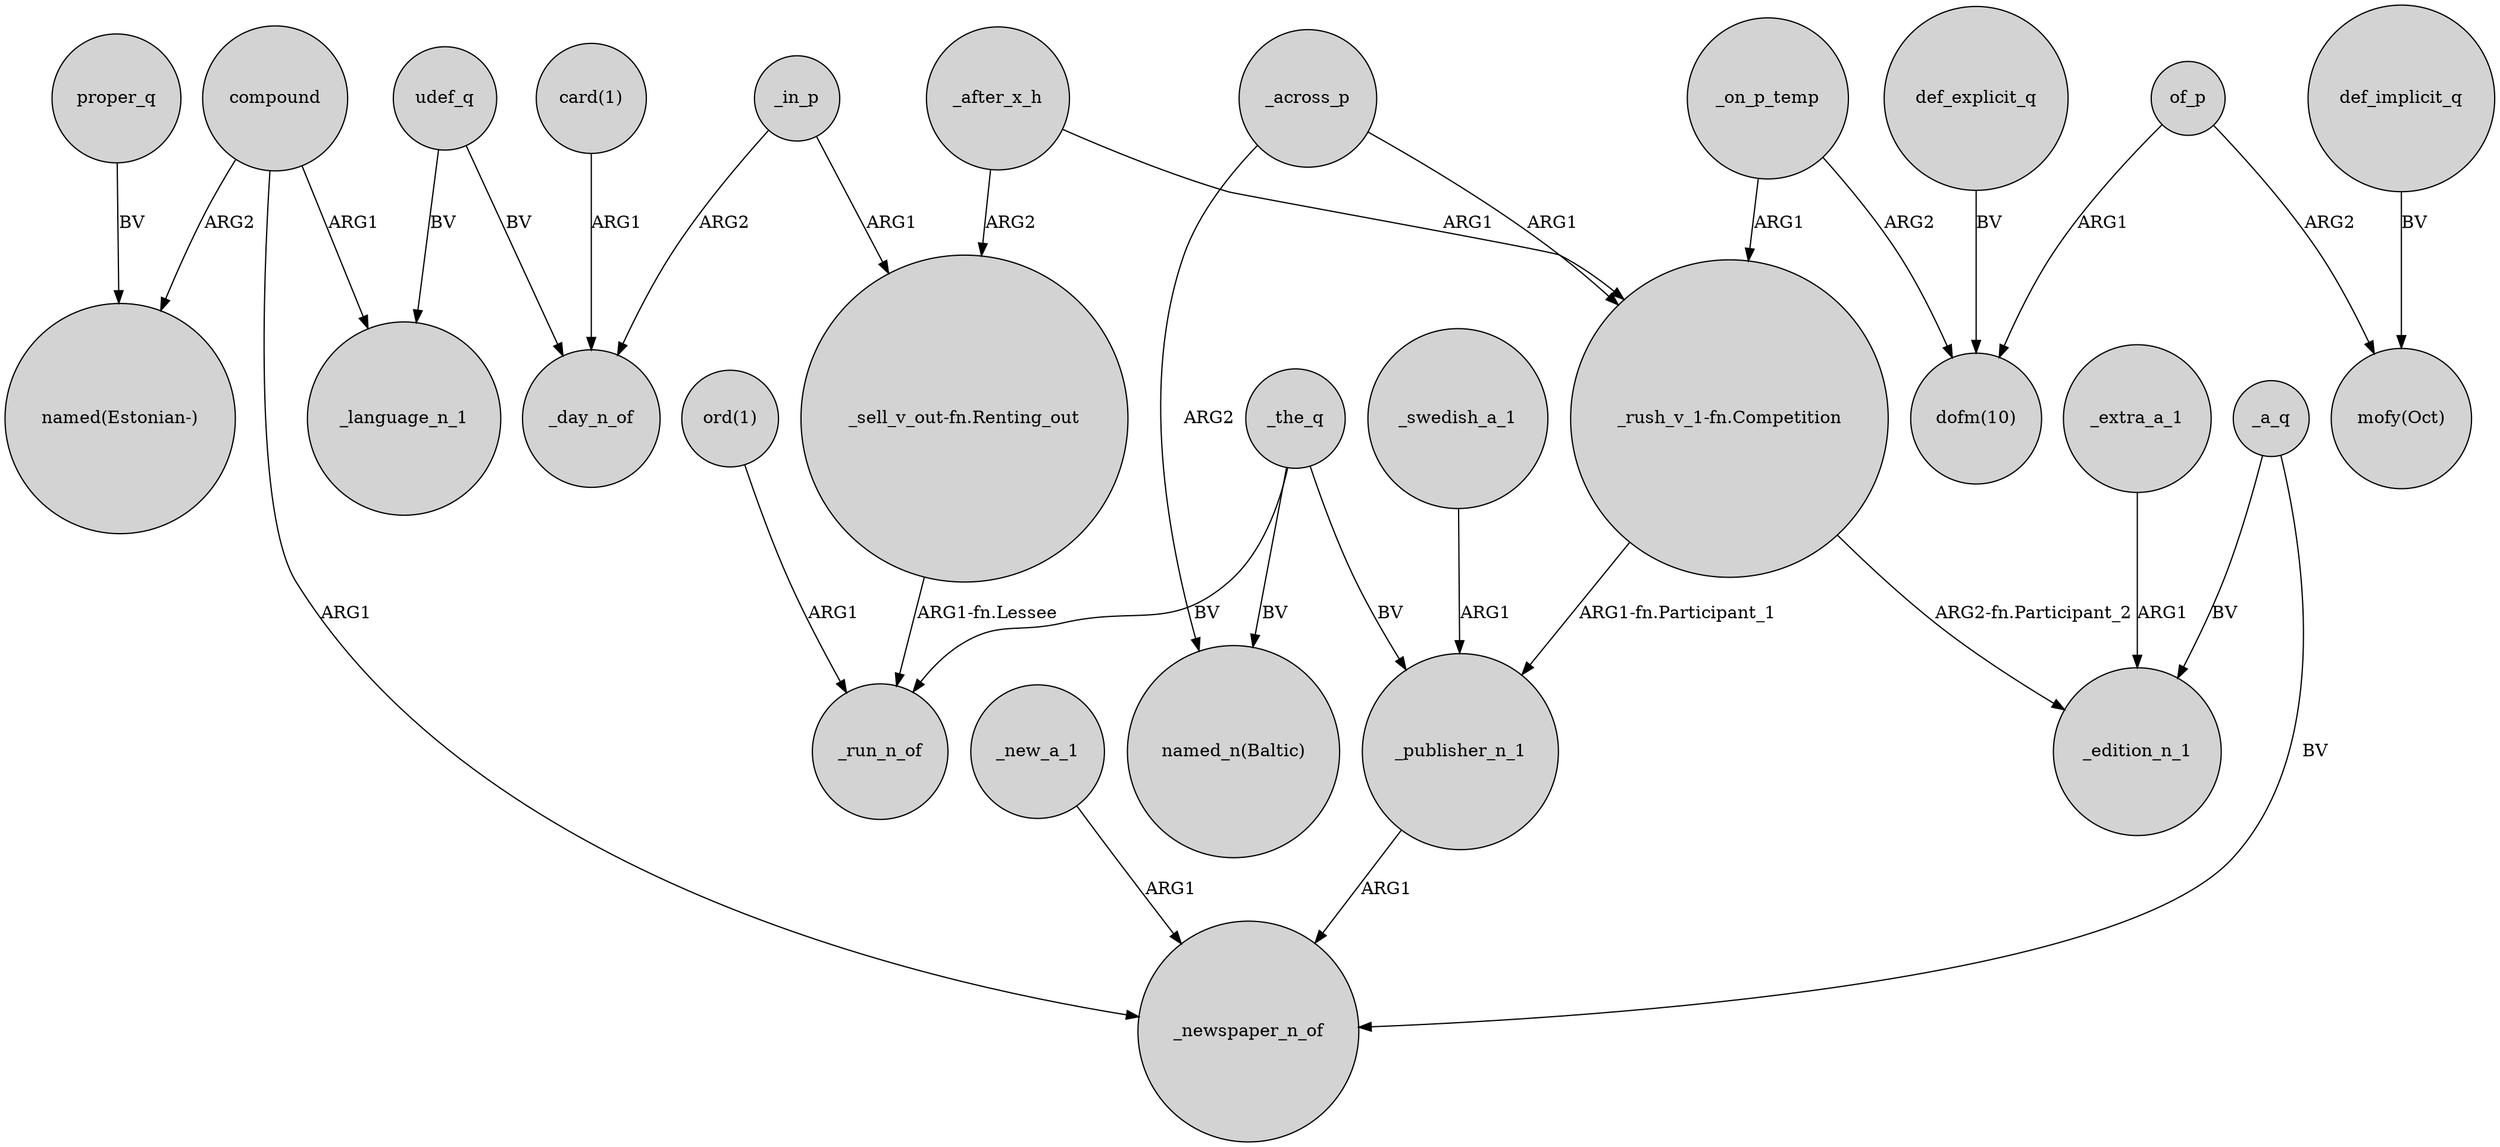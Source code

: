digraph {
	node [shape=circle style=filled]
	_on_p_temp -> "_rush_v_1-fn.Competition" [label=ARG1]
	_new_a_1 -> _newspaper_n_of [label=ARG1]
	udef_q -> _language_n_1 [label=BV]
	of_p -> "mofy(Oct)" [label=ARG2]
	compound -> "named(Estonian-)" [label=ARG2]
	_the_q -> _run_n_of [label=BV]
	_a_q -> _newspaper_n_of [label=BV]
	"_rush_v_1-fn.Competition" -> _publisher_n_1 [label="ARG1-fn.Participant_1"]
	_the_q -> _publisher_n_1 [label=BV]
	_swedish_a_1 -> _publisher_n_1 [label=ARG1]
	"ord(1)" -> _run_n_of [label=ARG1]
	udef_q -> _day_n_of [label=BV]
	_in_p -> "_sell_v_out-fn.Renting_out" [label=ARG1]
	proper_q -> "named(Estonian-)" [label=BV]
	_after_x_h -> "_sell_v_out-fn.Renting_out" [label=ARG2]
	_on_p_temp -> "dofm(10)" [label=ARG2]
	_in_p -> _day_n_of [label=ARG2]
	_a_q -> _edition_n_1 [label=BV]
	"card(1)" -> _day_n_of [label=ARG1]
	compound -> _newspaper_n_of [label=ARG1]
	def_implicit_q -> "mofy(Oct)" [label=BV]
	compound -> _language_n_1 [label=ARG1]
	_publisher_n_1 -> _newspaper_n_of [label=ARG1]
	of_p -> "dofm(10)" [label=ARG1]
	_extra_a_1 -> _edition_n_1 [label=ARG1]
	_the_q -> "named_n(Baltic)" [label=BV]
	_across_p -> "_rush_v_1-fn.Competition" [label=ARG1]
	"_sell_v_out-fn.Renting_out" -> _run_n_of [label="ARG1-fn.Lessee"]
	_across_p -> "named_n(Baltic)" [label=ARG2]
	_after_x_h -> "_rush_v_1-fn.Competition" [label=ARG1]
	"_rush_v_1-fn.Competition" -> _edition_n_1 [label="ARG2-fn.Participant_2"]
	def_explicit_q -> "dofm(10)" [label=BV]
}
